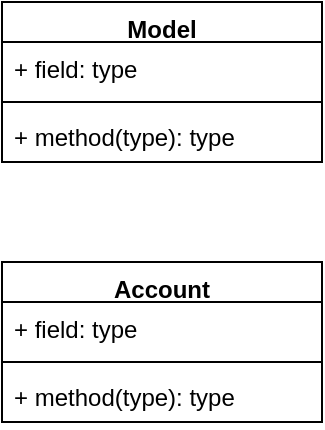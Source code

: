 <mxfile version="20.8.16" type="device"><diagram name="Page-1" id="MXJoyOq33z3AeeRWUCVQ"><mxGraphModel dx="1224" dy="718" grid="1" gridSize="10" guides="1" tooltips="1" connect="1" arrows="1" fold="1" page="1" pageScale="1" pageWidth="850" pageHeight="1100" math="0" shadow="0"><root><mxCell id="0"/><mxCell id="1" parent="0"/><mxCell id="jYdG3Akt0IeGUaFJMhiI-1" value="Model" style="swimlane;fontStyle=1;align=center;verticalAlign=top;childLayout=stackLayout;horizontal=1;startSize=20;horizontalStack=0;resizeParent=1;resizeParentMax=0;resizeLast=0;collapsible=1;marginBottom=0;" vertex="1" parent="1"><mxGeometry x="330" y="160" width="160" height="80" as="geometry"/></mxCell><mxCell id="jYdG3Akt0IeGUaFJMhiI-2" value="+ field: type" style="text;strokeColor=none;fillColor=none;align=left;verticalAlign=top;spacingLeft=4;spacingRight=4;overflow=hidden;rotatable=0;points=[[0,0.5],[1,0.5]];portConstraint=eastwest;" vertex="1" parent="jYdG3Akt0IeGUaFJMhiI-1"><mxGeometry y="20" width="160" height="26" as="geometry"/></mxCell><mxCell id="jYdG3Akt0IeGUaFJMhiI-3" value="" style="line;strokeWidth=1;fillColor=none;align=left;verticalAlign=middle;spacingTop=-1;spacingLeft=3;spacingRight=3;rotatable=0;labelPosition=right;points=[];portConstraint=eastwest;strokeColor=inherit;" vertex="1" parent="jYdG3Akt0IeGUaFJMhiI-1"><mxGeometry y="46" width="160" height="8" as="geometry"/></mxCell><mxCell id="jYdG3Akt0IeGUaFJMhiI-4" value="+ method(type): type" style="text;strokeColor=none;fillColor=none;align=left;verticalAlign=top;spacingLeft=4;spacingRight=4;overflow=hidden;rotatable=0;points=[[0,0.5],[1,0.5]];portConstraint=eastwest;" vertex="1" parent="jYdG3Akt0IeGUaFJMhiI-1"><mxGeometry y="54" width="160" height="26" as="geometry"/></mxCell><mxCell id="jYdG3Akt0IeGUaFJMhiI-5" value="Account" style="swimlane;fontStyle=1;align=center;verticalAlign=top;childLayout=stackLayout;horizontal=1;startSize=20;horizontalStack=0;resizeParent=1;resizeParentMax=0;resizeLast=0;collapsible=1;marginBottom=0;" vertex="1" parent="1"><mxGeometry x="330" y="290" width="160" height="80" as="geometry"/></mxCell><mxCell id="jYdG3Akt0IeGUaFJMhiI-6" value="+ field: type" style="text;strokeColor=none;fillColor=none;align=left;verticalAlign=top;spacingLeft=4;spacingRight=4;overflow=hidden;rotatable=0;points=[[0,0.5],[1,0.5]];portConstraint=eastwest;" vertex="1" parent="jYdG3Akt0IeGUaFJMhiI-5"><mxGeometry y="20" width="160" height="26" as="geometry"/></mxCell><mxCell id="jYdG3Akt0IeGUaFJMhiI-7" value="" style="line;strokeWidth=1;fillColor=none;align=left;verticalAlign=middle;spacingTop=-1;spacingLeft=3;spacingRight=3;rotatable=0;labelPosition=right;points=[];portConstraint=eastwest;strokeColor=inherit;" vertex="1" parent="jYdG3Akt0IeGUaFJMhiI-5"><mxGeometry y="46" width="160" height="8" as="geometry"/></mxCell><mxCell id="jYdG3Akt0IeGUaFJMhiI-8" value="+ method(type): type" style="text;strokeColor=none;fillColor=none;align=left;verticalAlign=top;spacingLeft=4;spacingRight=4;overflow=hidden;rotatable=0;points=[[0,0.5],[1,0.5]];portConstraint=eastwest;" vertex="1" parent="jYdG3Akt0IeGUaFJMhiI-5"><mxGeometry y="54" width="160" height="26" as="geometry"/></mxCell></root></mxGraphModel></diagram></mxfile>